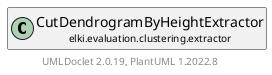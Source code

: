 @startuml
    remove .*\.(Instance|Par|Parameterizer|Factory)$
    set namespaceSeparator none
    hide empty fields
    hide empty methods

    class "<size:14>CutDendrogramByHeightExtractor.Par\n<size:10>elki.evaluation.clustering.extractor" as elki.evaluation.clustering.extractor.CutDendrogramByHeightExtractor.Par [[CutDendrogramByHeightExtractor.Par.html]] {
        ~inner: CutDendrogramByHeight
        +configure(Parameterization): void
        +make(): CutDendrogramByHeightExtractor
    }

    interface "<size:14>Parameterizer\n<size:10>elki.utilities.optionhandling" as elki.utilities.optionhandling.Parameterizer [[../../../utilities/optionhandling/Parameterizer.html]] {
        {abstract} +make(): Object
    }
    class "<size:14>CutDendrogramByHeightExtractor\n<size:10>elki.evaluation.clustering.extractor" as elki.evaluation.clustering.extractor.CutDendrogramByHeightExtractor [[CutDendrogramByHeightExtractor.html]]

    elki.utilities.optionhandling.Parameterizer <|.. elki.evaluation.clustering.extractor.CutDendrogramByHeightExtractor.Par
    elki.evaluation.clustering.extractor.CutDendrogramByHeightExtractor +-- elki.evaluation.clustering.extractor.CutDendrogramByHeightExtractor.Par

    center footer UMLDoclet 2.0.19, PlantUML 1.2022.8
@enduml
